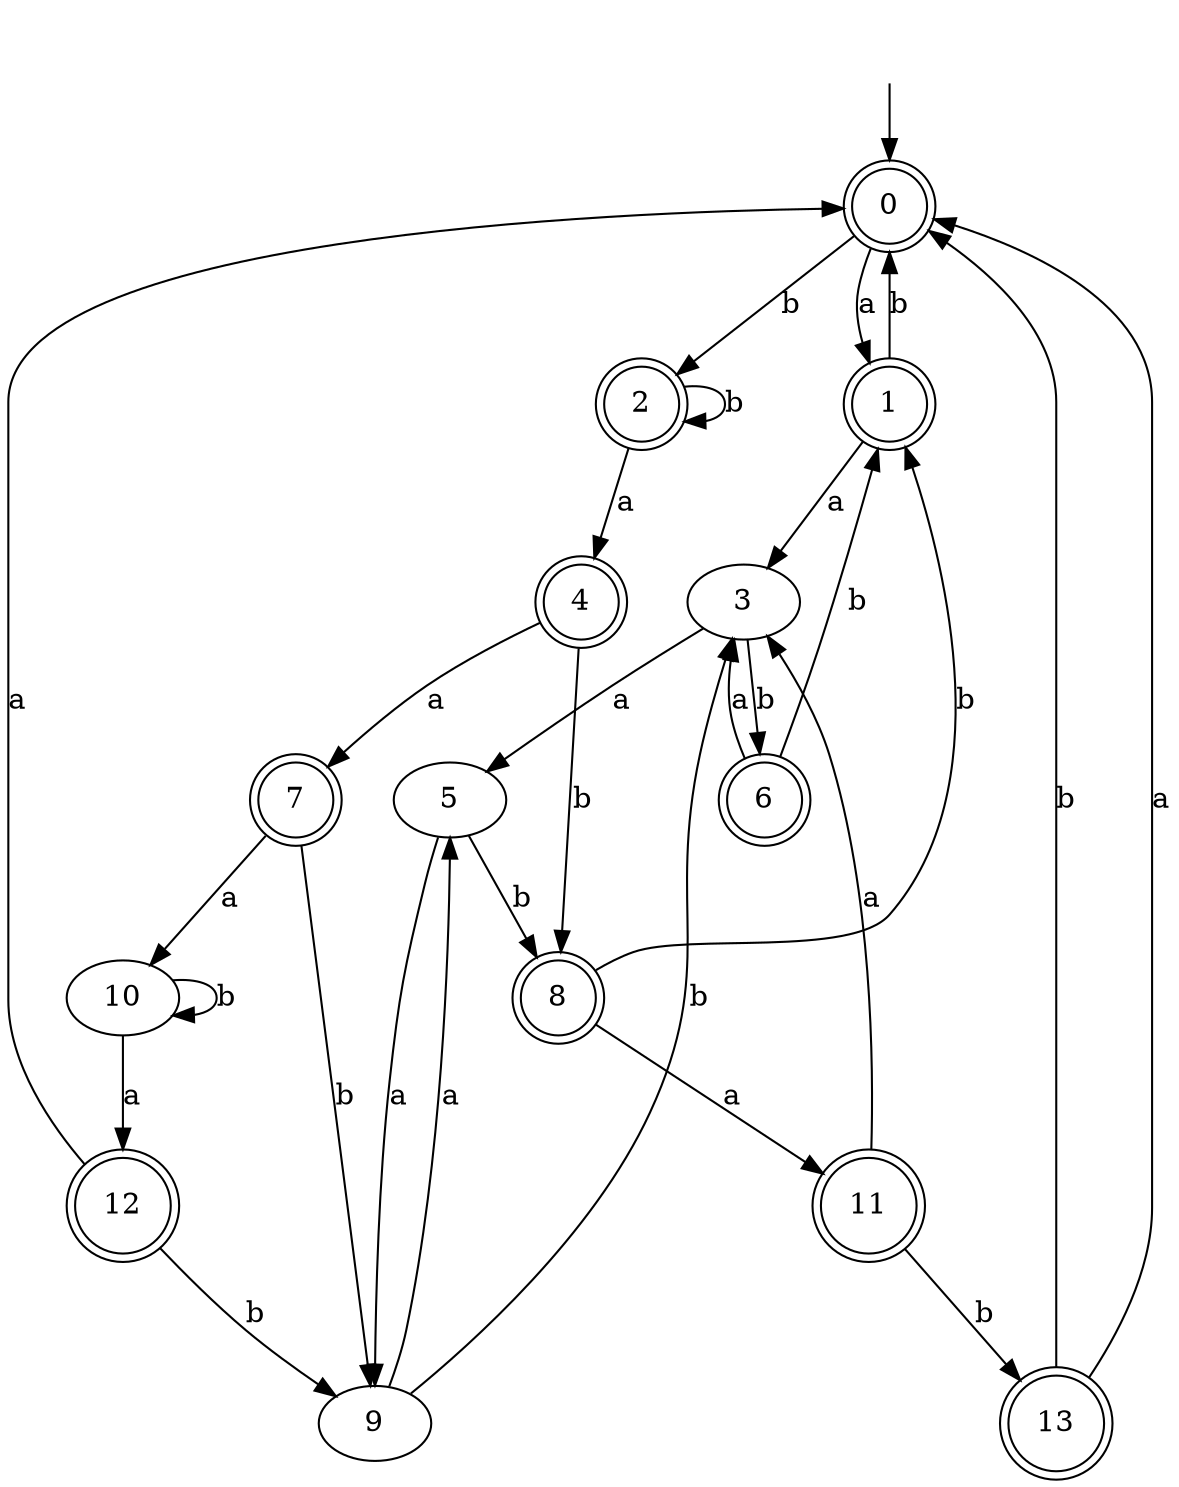 digraph RandomDFA {
  __start0 [label="", shape=none];
  __start0 -> 0 [label=""];
  0 [shape=circle] [shape=doublecircle]
  0 -> 1 [label="a"]
  0 -> 2 [label="b"]
  1 [shape=doublecircle]
  1 -> 3 [label="a"]
  1 -> 0 [label="b"]
  2 [shape=doublecircle]
  2 -> 4 [label="a"]
  2 -> 2 [label="b"]
  3
  3 -> 5 [label="a"]
  3 -> 6 [label="b"]
  4 [shape=doublecircle]
  4 -> 7 [label="a"]
  4 -> 8 [label="b"]
  5
  5 -> 9 [label="a"]
  5 -> 8 [label="b"]
  6 [shape=doublecircle]
  6 -> 3 [label="a"]
  6 -> 1 [label="b"]
  7 [shape=doublecircle]
  7 -> 10 [label="a"]
  7 -> 9 [label="b"]
  8 [shape=doublecircle]
  8 -> 11 [label="a"]
  8 -> 1 [label="b"]
  9
  9 -> 5 [label="a"]
  9 -> 3 [label="b"]
  10
  10 -> 12 [label="a"]
  10 -> 10 [label="b"]
  11 [shape=doublecircle]
  11 -> 3 [label="a"]
  11 -> 13 [label="b"]
  12 [shape=doublecircle]
  12 -> 0 [label="a"]
  12 -> 9 [label="b"]
  13 [shape=doublecircle]
  13 -> 0 [label="a"]
  13 -> 0 [label="b"]
}
